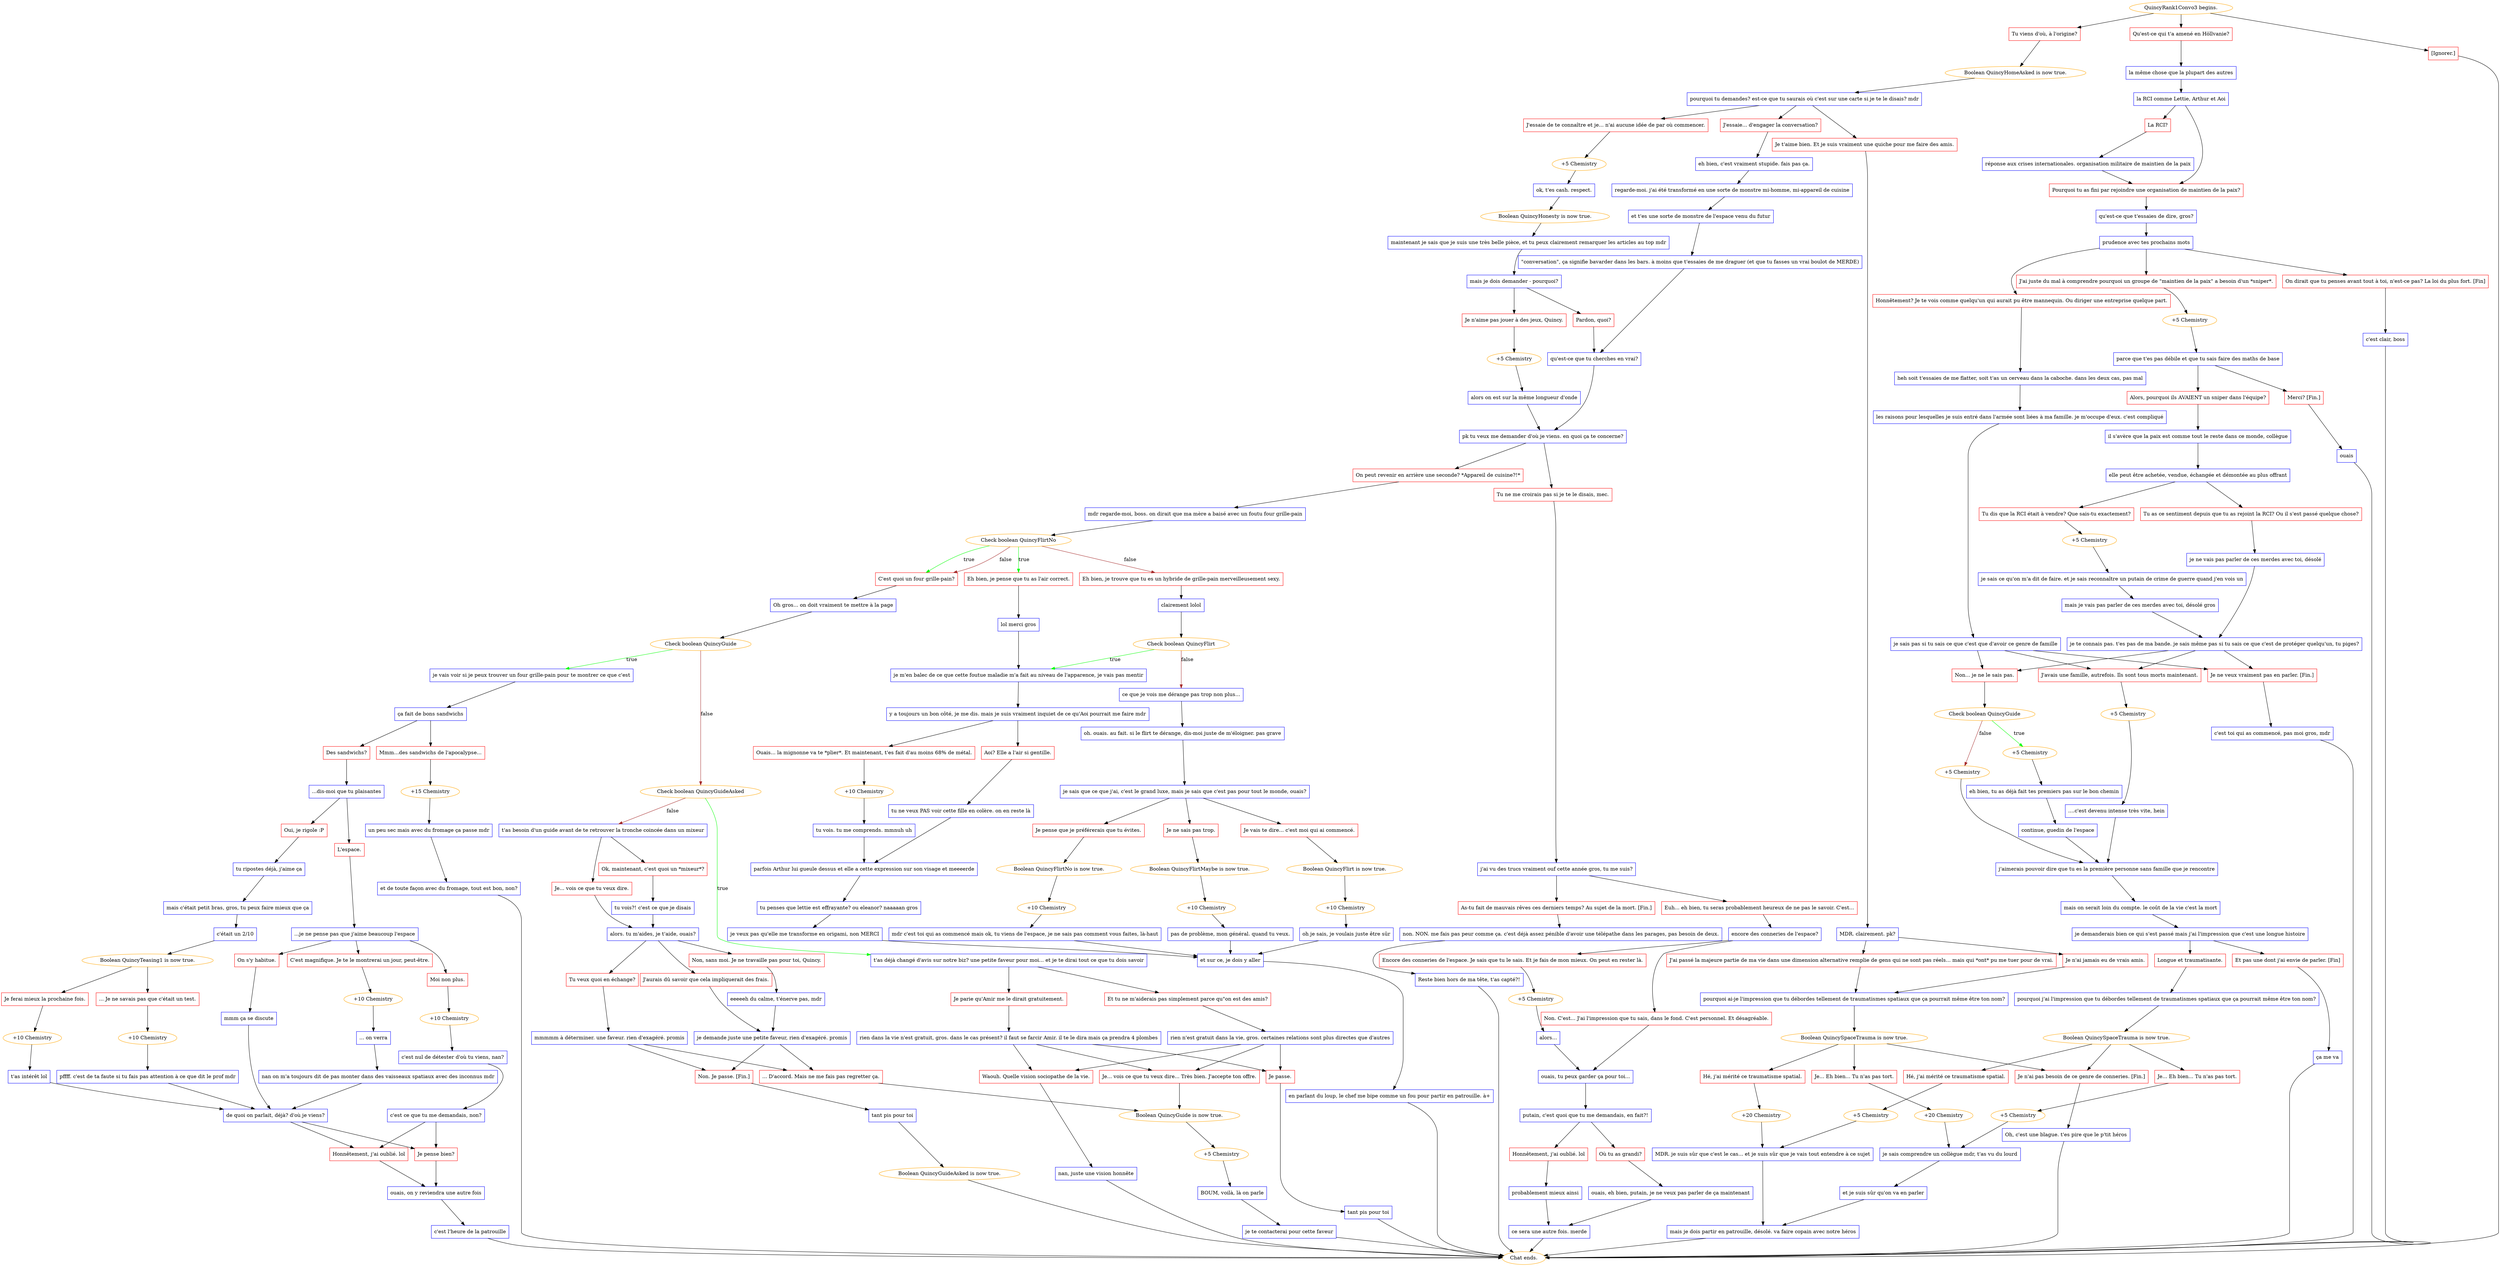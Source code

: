 digraph {
	"QuincyRank1Convo3 begins." [color=orange];
		"QuincyRank1Convo3 begins." -> j2585727796;
		"QuincyRank1Convo3 begins." -> j924524917;
		"QuincyRank1Convo3 begins." -> j3055069876;
	j2585727796 [label="Tu viens d'où, à l'origine?",shape=box,color=red];
		j2585727796 -> j2209874531;
	j924524917 [label="Qu'est-ce qui t'a amené en Höllvanie?",shape=box,color=red];
		j924524917 -> j1048121516;
	j3055069876 [label="[Ignorer.]",shape=box,color=red];
		j3055069876 -> "Chat ends.";
	j2209874531 [label="Boolean QuincyHomeAsked is now true.",color=orange];
		j2209874531 -> j3237136386;
	j1048121516 [label="la même chose que la plupart des autres",shape=box,color=blue];
		j1048121516 -> j330014028;
	"Chat ends." [color=orange];
	j3237136386 [label="pourquoi tu demandes? est-ce que tu saurais où c'est sur une carte si je te le disais? mdr",shape=box,color=blue];
		j3237136386 -> j591443460;
		j3237136386 -> j2662520222;
		j3237136386 -> j3239753842;
	j330014028 [label="la RCI comme Lettie, Arthur et Aoi",shape=box,color=blue];
		j330014028 -> j978569355;
		j330014028 -> j2712343737;
	j591443460 [label="J'essaie... d'engager la conversation?",shape=box,color=red];
		j591443460 -> j3496221300;
	j2662520222 [label="J'essaie de te connaître et je... n'ai aucune idée de par où commencer.",shape=box,color=red];
		j2662520222 -> j2211748601;
	j3239753842 [label="Je t'aime bien. Et je suis vraiment une quiche pour me faire des amis.",shape=box,color=red];
		j3239753842 -> j280981041;
	j978569355 [label="Pourquoi tu as fini par rejoindre une organisation de maintien de la paix?",shape=box,color=red];
		j978569355 -> j3332312;
	j2712343737 [label="La RCI?",shape=box,color=red];
		j2712343737 -> j4064313433;
	j3496221300 [label="eh bien, c'est vraiment stupide. fais pas ça.",shape=box,color=blue];
		j3496221300 -> j1051826602;
	j2211748601 [label="+5 Chemistry",color=orange];
		j2211748601 -> j3312147619;
	j280981041 [label="MDR. clairement. pk?",shape=box,color=blue];
		j280981041 -> j2468464873;
		j280981041 -> j3162876261;
	j3332312 [label="qu'est-ce que t'essaies de dire, gros?",shape=box,color=blue];
		j3332312 -> j3871261569;
	j4064313433 [label="réponse aux crises internationales. organisation militaire de maintien de la paix",shape=box,color=blue];
		j4064313433 -> j978569355;
	j1051826602 [label="regarde-moi. j'ai été transformé en une sorte de monstre mi-homme, mi-appareil de cuisine",shape=box,color=blue];
		j1051826602 -> j3162910343;
	j3312147619 [label="ok, t'es cash. respect.",shape=box,color=blue];
		j3312147619 -> j3873167341;
	j2468464873 [label="Je n'ai jamais eu de vrais amis.",shape=box,color=red];
		j2468464873 -> j141243584;
	j3162876261 [label="J'ai passé la majeure partie de ma vie dans une dimension alternative remplie de gens qui ne sont pas réels... mais qui *ont* pu me tuer pour de vrai.",shape=box,color=red];
		j3162876261 -> j141243584;
	j3871261569 [label="prudence avec tes prochains mots",shape=box,color=blue];
		j3871261569 -> j1891297579;
		j3871261569 -> j1765978623;
		j3871261569 -> j2498976443;
	j3162910343 [label="et t'es une sorte de monstre de l'espace venu du futur",shape=box,color=blue];
		j3162910343 -> j4211518408;
	j3873167341 [label="Boolean QuincyHonesty is now true.",color=orange];
		j3873167341 -> j2199322947;
	j141243584 [label="pourquoi ai-je l'impression que tu débordes tellement de traumatismes spatiaux que ça pourrait même être ton nom?",shape=box,color=blue];
		j141243584 -> j815593362;
	j1891297579 [label="Honnêtement? Je te vois comme quelqu'un qui aurait pu être mannequin. Ou diriger une entreprise quelque part.",shape=box,color=red];
		j1891297579 -> j921799443;
	j1765978623 [label="J'ai juste du mal à comprendre pourquoi un groupe de \"maintien de la paix\" a besoin d'un *sniper*.",shape=box,color=red];
		j1765978623 -> j4160426885;
	j2498976443 [label="On dirait que tu penses avant tout à toi, n'est-ce pas? La loi du plus fort. [Fin]",shape=box,color=red];
		j2498976443 -> j1326681769;
	j4211518408 [label="\"conversation\", ça signifie bavarder dans les bars. à moins que t'essaies de me draguer (et que tu fasses un vrai boulot de MERDE)",shape=box,color=blue];
		j4211518408 -> j958858851;
	j2199322947 [label="maintenant je sais que je suis une très belle pièce, et tu peux clairement remarquer les articles au top mdr",shape=box,color=blue];
		j2199322947 -> j3241317476;
	j815593362 [label="Boolean QuincySpaceTrauma is now true.",color=orange];
		j815593362 -> j1655855168;
		j815593362 -> j3646094846;
		j815593362 -> j1712066409;
	j921799443 [label="heh soit t'essaies de me flatter, soit t'as un cerveau dans la caboche. dans les deux cas, pas mal",shape=box,color=blue];
		j921799443 -> j1065190296;
	j4160426885 [label="+5 Chemistry",color=orange];
		j4160426885 -> j3759884075;
	j1326681769 [label="c'est clair, boss",shape=box,color=blue];
		j1326681769 -> "Chat ends.";
	j958858851 [label="qu'est-ce que tu cherches en vrai?",shape=box,color=blue];
		j958858851 -> j3082964648;
	j3241317476 [label="mais je dois demander - pourquoi?",shape=box,color=blue];
		j3241317476 -> j3498956513;
		j3241317476 -> j410655993;
	j1655855168 [label="Je... Eh bien... Tu n'as pas tort.",shape=box,color=red];
		j1655855168 -> j3958342016;
	j3646094846 [label="Hé, j'ai mérité ce traumatisme spatial.",shape=box,color=red];
		j3646094846 -> j990174388;
	j1712066409 [label="Je n'ai pas besoin de ce genre de conneries. [Fin.]",shape=box,color=red];
		j1712066409 -> j3487976906;
	j1065190296 [label="les raisons pour lesquelles je suis entré dans l'armée sont liées à ma famille. je m'occupe d'eux. c'est compliqué",shape=box,color=blue];
		j1065190296 -> j1600893290;
	j3759884075 [label="parce que t'es pas débile et que tu sais faire des maths de base",shape=box,color=blue];
		j3759884075 -> j1422796549;
		j3759884075 -> j2552241328;
	j3082964648 [label="pk tu veux me demander d'où je viens. en quoi ça te concerne?",shape=box,color=blue];
		j3082964648 -> j443933615;
		j3082964648 -> j650420731;
	j3498956513 [label="Je n'aime pas jouer à des jeux, Quincy.",shape=box,color=red];
		j3498956513 -> j2901832141;
	j410655993 [label="Pardon, quoi?",shape=box,color=red];
		j410655993 -> j958858851;
	j3958342016 [label="+20 Chemistry",color=orange];
		j3958342016 -> j2582090610;
	j990174388 [label="+20 Chemistry",color=orange];
		j990174388 -> j318663614;
	j3487976906 [label="Oh, c'est une blague. t'es pire que le p'tit héros",shape=box,color=blue];
		j3487976906 -> "Chat ends.";
	j1600893290 [label="je sais pas si tu sais ce que c'est que d'avoir ce genre de famille",shape=box,color=blue];
		j1600893290 -> j2667045524;
		j1600893290 -> j3016442889;
		j1600893290 -> j756240636;
	j1422796549 [label="Alors, pourquoi ils AVAIENT un sniper dans l'équipe?",shape=box,color=red];
		j1422796549 -> j2381262950;
	j2552241328 [label="Merci? [Fin.]",shape=box,color=red];
		j2552241328 -> j4183986066;
	j443933615 [label="On peut revenir en arrière une seconde? *Appareil de cuisine?!*",shape=box,color=red];
		j443933615 -> j2141903564;
	j650420731 [label="Tu ne me croirais pas si je te le disais, mec.",shape=box,color=red];
		j650420731 -> j1152698316;
	j2901832141 [label="+5 Chemistry",color=orange];
		j2901832141 -> j4079558985;
	j2582090610 [label="je sais comprendre un collègue mdr, t'as vu du lourd",shape=box,color=blue];
		j2582090610 -> j2992329320;
	j318663614 [label="MDR. je suis sûr que c'est le cas... et je suis sûr que je vais tout entendre à ce sujet",shape=box,color=blue];
		j318663614 -> j75986879;
	j2667045524 [label="Je ne veux vraiment pas en parler. [Fin.]",shape=box,color=red];
		j2667045524 -> j717214682;
	j3016442889 [label="Non... je ne le sais pas.",shape=box,color=red];
		j3016442889 -> j3430472234;
	j756240636 [label="J'avais une famille, autrefois. Ils sont tous morts maintenant.",shape=box,color=red];
		j756240636 -> j2972634866;
	j2381262950 [label="il s'avère que la paix est comme tout le reste dans ce monde, collègue",shape=box,color=blue];
		j2381262950 -> j2448829005;
	j4183986066 [label="ouais",shape=box,color=blue];
		j4183986066 -> "Chat ends.";
	j2141903564 [label="mdr regarde-moi, boss. on dirait que ma mère a baisé avec un foutu four grille-pain",shape=box,color=blue];
		j2141903564 -> j152642287;
	j1152698316 [label="j'ai vu des trucs vraiment ouf cette année gros, tu me suis?",shape=box,color=blue];
		j1152698316 -> j3433148536;
		j1152698316 -> j2494296181;
	j4079558985 [label="alors on est sur la même longueur d'onde",shape=box,color=blue];
		j4079558985 -> j3082964648;
	j2992329320 [label="et je suis sûr qu'on va en parler",shape=box,color=blue];
		j2992329320 -> j75986879;
	j75986879 [label="mais je dois partir en patrouille, désolé. va faire copain avec notre héros",shape=box,color=blue];
		j75986879 -> "Chat ends.";
	j717214682 [label="c'est toi qui as commencé, pas moi gros, mdr",shape=box,color=blue];
		j717214682 -> "Chat ends.";
	j3430472234 [label="Check boolean QuincyGuide",color=orange];
		j3430472234 -> j1775609564 [label=true,color=green];
		j3430472234 -> j2809870654 [label=false,color=brown];
	j2972634866 [label="+5 Chemistry",color=orange];
		j2972634866 -> j733337723;
	j2448829005 [label="elle peut être achetée, vendue, échangée et démontée au plus offrant",shape=box,color=blue];
		j2448829005 -> j1103364071;
		j2448829005 -> j939655800;
	j152642287 [label="Check boolean QuincyFlirtNo",color=orange];
		j152642287 -> j1465467824 [label=true,color=green];
		j152642287 -> j959939854 [label=true,color=green];
		j152642287 -> j514025615 [label=false,color=brown];
		j152642287 -> j1465467824 [label=false,color=brown];
	j3433148536 [label="As-tu fait de mauvais rêves ces derniers temps? Au sujet de la mort. [Fin.]",shape=box,color=red];
		j3433148536 -> j1336263552;
	j2494296181 [label="Euh... eh bien, tu seras probablement heureux de ne pas le savoir. C'est...",shape=box,color=red];
		j2494296181 -> j1849021595;
	j1775609564 [label="+5 Chemistry",color=orange];
		j1775609564 -> j2280438889;
	j2809870654 [label="+5 Chemistry",color=orange];
		j2809870654 -> j1898620772;
	j733337723 [label="....c'est devenu intense très vite, hein",shape=box,color=blue];
		j733337723 -> j1898620772;
	j1103364071 [label="Tu dis que la RCI était à vendre? Que sais-tu exactement?",shape=box,color=red];
		j1103364071 -> j71420742;
	j939655800 [label="Tu as ce sentiment depuis que tu as rejoint la RCI? Ou il s'est passé quelque chose?",shape=box,color=red];
		j939655800 -> j375373704;
	j1465467824 [label="C'est quoi un four grille-pain?",shape=box,color=red];
		j1465467824 -> j4186189189;
	j959939854 [label="Eh bien, je pense que tu as l'air correct.",shape=box,color=red];
		j959939854 -> j2552312652;
	j514025615 [label="Eh bien, je trouve que tu es un hybride de grille-pain merveilleusement sexy.",shape=box,color=red];
		j514025615 -> j2002425501;
	j1336263552 [label="non. NON. me fais pas peur comme ça. c'est déjà assez pénible d'avoir une télépathe dans les parages, pas besoin de deux.",shape=box,color=blue];
		j1336263552 -> j703366086;
	j1849021595 [label="encore des conneries de l'espace?",shape=box,color=blue];
		j1849021595 -> j4073335005;
		j1849021595 -> j1925427164;
	j2280438889 [label="eh bien, tu as déjà fait tes premiers pas sur le bon chemin",shape=box,color=blue];
		j2280438889 -> j1000589657;
	j1898620772 [label="j'aimerais pouvoir dire que tu es la première personne sans famille que je rencontre",shape=box,color=blue];
		j1898620772 -> j2679836332;
	j71420742 [label="+5 Chemistry",color=orange];
		j71420742 -> j1906002594;
	j375373704 [label="je ne vais pas parler de ces merdes avec toi, désolé",shape=box,color=blue];
		j375373704 -> j2163264204;
	j4186189189 [label="Oh gros... on doit vraiment te mettre à la page",shape=box,color=blue];
		j4186189189 -> j3982231780;
	j2552312652 [label="lol merci gros",shape=box,color=blue];
		j2552312652 -> j1950278150;
	j2002425501 [label="clairement lolol",shape=box,color=blue];
		j2002425501 -> j1174243365;
	j703366086 [label="Reste bien hors de ma tête, t'as capté?!",shape=box,color=blue];
		j703366086 -> "Chat ends.";
	j4073335005 [label="Non. C'est... J'ai l'impression que tu sais, dans le fond. C'est personnel. Et désagréable.",shape=box,color=red];
		j4073335005 -> j3687497290;
	j1925427164 [label="Encore des conneries de l'espace. Je sais que tu le sais. Et je fais de mon mieux. On peut en rester là.",shape=box,color=red];
		j1925427164 -> j1856696326;
	j1000589657 [label="continue, guedin de l'espace",shape=box,color=blue];
		j1000589657 -> j1898620772;
	j2679836332 [label="mais on serait loin du compte. le coût de la vie c'est la mort",shape=box,color=blue];
		j2679836332 -> j437611379;
	j1906002594 [label="je sais ce qu'on m'a dit de faire. et je sais reconnaître un putain de crime de guerre quand j'en vois un",shape=box,color=blue];
		j1906002594 -> j157958296;
	j2163264204 [label="je te connais pas. t'es pas de ma bande. je sais même pas si tu sais ce que c'est de protéger quelqu'un, tu piges?",shape=box,color=blue];
		j2163264204 -> j2667045524;
		j2163264204 -> j3016442889;
		j2163264204 -> j756240636;
	j3982231780 [label="Check boolean QuincyGuide",color=orange];
		j3982231780 -> j2285801426 [label=true,color=green];
		j3982231780 -> j3551955468 [label=false,color=brown];
	j1950278150 [label="je m'en balec de ce que cette foutue maladie m'a fait au niveau de l'apparence, je vais pas mentir",shape=box,color=blue];
		j1950278150 -> j2197810891;
	j1174243365 [label="Check boolean QuincyFlirt",color=orange];
		j1174243365 -> j1950278150 [label=true,color=green];
		j1174243365 -> j2667375431 [label=false,color=brown];
	j3687497290 [label="ouais, tu peux garder ça pour toi...",shape=box,color=blue];
		j3687497290 -> j1919493201;
	j1856696326 [label="+5 Chemistry",color=orange];
		j1856696326 -> j3005532948;
	j437611379 [label="je demanderais bien ce qui s'est passé mais j'ai l'impression que c'est une longue histoire",shape=box,color=blue];
		j437611379 -> j680155534;
		j437611379 -> j3697889429;
	j157958296 [label="mais je vais pas parler de ces merdes avec toi, désolé gros",shape=box,color=blue];
		j157958296 -> j2163264204;
	j2285801426 [label="je vais voir si je peux trouver un four grille-pain pour te montrer ce que c'est",shape=box,color=blue];
		j2285801426 -> j3427203373;
	j3551955468 [label="Check boolean QuincyGuideAsked",color=orange];
		j3551955468 -> j716675213 [label=true,color=green];
		j3551955468 -> j3382083259 [label=false,color=brown];
	j2197810891 [label="y a toujours un bon côté, je me dis. mais je suis vraiment inquiet de ce qu'Aoi pourrait me faire mdr",shape=box,color=blue];
		j2197810891 -> j1097770993;
		j2197810891 -> j405595032;
	j2667375431 [label="ce que je vois me dérange pas trop non plus...",shape=box,color=blue];
		j2667375431 -> j3007508293;
	j1919493201 [label="putain, c'est quoi que tu me demandais, en fait?!",shape=box,color=blue];
		j1919493201 -> j630118034;
		j1919493201 -> j2239027257;
	j3005532948 [label="alors...",shape=box,color=blue];
		j3005532948 -> j3687497290;
	j680155534 [label="Longue et traumatisante.",shape=box,color=red];
		j680155534 -> j1308549148;
	j3697889429 [label="Et pas une dont j'ai envie de parler. [Fin]",shape=box,color=red];
		j3697889429 -> j1334558299;
	j3427203373 [label="ça fait de bons sandwichs",shape=box,color=blue];
		j3427203373 -> j4076020912;
		j3427203373 -> j2131827923;
	j716675213 [label="t'as déjà changé d'avis sur notre biz? une petite faveur pour moi... et je te dirai tout ce que tu dois savoir",shape=box,color=blue];
		j716675213 -> j379692402;
		j716675213 -> j3294398699;
	j3382083259 [label="t'as besoin d'un guide avant de te retrouver la tronche coincée dans un mixeur",shape=box,color=blue];
		j3382083259 -> j723098339;
		j3382083259 -> j1090571220;
	j1097770993 [label="Aoi? Elle a l'air si gentille.",shape=box,color=red];
		j1097770993 -> j1833846336;
	j405595032 [label="Ouais... la mignonne va te *plier*. Et maintenant, t'es fait d'au moins 68% de métal.",shape=box,color=red];
		j405595032 -> j2677114548;
	j3007508293 [label="oh. ouais. au fait. si le flirt te dérange, dis-moi juste de m'éloigner. pas grave",shape=box,color=blue];
		j3007508293 -> j2694073607;
	j630118034 [label="Où tu as grandi?",shape=box,color=red];
		j630118034 -> j3452452632;
	j2239027257 [label="Honnêtement, j'ai oublié. lol",shape=box,color=red];
		j2239027257 -> j1361585351;
	j1308549148 [label="pourquoi j'ai l'impression que tu débordes tellement de traumatismes spatiaux que ça pourrait même être ton nom?",shape=box,color=blue];
		j1308549148 -> j2207447772;
	j1334558299 [label="ça me va",shape=box,color=blue];
		j1334558299 -> "Chat ends.";
	j4076020912 [label="Mmm...des sandwichs de l'apocalypse...",shape=box,color=red];
		j4076020912 -> j2110986611;
	j2131827923 [label="Des sandwichs?",shape=box,color=red];
		j2131827923 -> j2342612715;
	j379692402 [label="Je parie qu'Amir me le dirait gratuitement.",shape=box,color=red];
		j379692402 -> j386161693;
	j3294398699 [label="Et tu ne m'aiderais pas simplement parce qu\"on est des amis?",shape=box,color=red];
		j3294398699 -> j2628099850;
	j723098339 [label="Ok, maintenant, c'est quoi un *mixeur*?",shape=box,color=red];
		j723098339 -> j3309298494;
	j1090571220 [label="Je... vois ce que tu veux dire.",shape=box,color=red];
		j1090571220 -> j1298696322;
	j1833846336 [label="tu ne veux PAS voir cette fille en colère. on en reste là",shape=box,color=blue];
		j1833846336 -> j2035073705;
	j2677114548 [label="+10 Chemistry",color=orange];
		j2677114548 -> j2118074808;
	j2694073607 [label="je sais que ce que j'ai, c'est le grand luxe, mais je sais que c'est pas pour tout le monde, ouais?",shape=box,color=blue];
		j2694073607 -> j62445012;
		j2694073607 -> j3473683317;
		j2694073607 -> j1613648034;
	j3452452632 [label="ouais, eh bien, putain, je ne veux pas parler de ça maintenant",shape=box,color=blue];
		j3452452632 -> j1800062389;
	j1361585351 [label="probablement mieux ainsi",shape=box,color=blue];
		j1361585351 -> j1800062389;
	j2207447772 [label="Boolean QuincySpaceTrauma is now true.",color=orange];
		j2207447772 -> j988734758;
		j2207447772 -> j1158176353;
		j2207447772 -> j1712066409;
	j2110986611 [label="+15 Chemistry",color=orange];
		j2110986611 -> j651083890;
	j2342612715 [label="...dis-moi que tu plaisantes",shape=box,color=blue];
		j2342612715 -> j2148069256;
		j2342612715 -> j4086752823;
	j386161693 [label="rien dans la vie n'est gratuit, gros. dans le cas présent? il faut se farcir Amir. il te le dira mais ça prendra 4 plombes",shape=box,color=blue];
		j386161693 -> j3687432891;
		j386161693 -> j3644184323;
		j386161693 -> j3169053970;
	j2628099850 [label="rien n'est gratuit dans la vie, gros. certaines relations sont plus directes que d'autres",shape=box,color=blue];
		j2628099850 -> j3687432891;
		j2628099850 -> j3644184323;
		j2628099850 -> j3169053970;
	j3309298494 [label="tu vois?! c'est ce que je disais",shape=box,color=blue];
		j3309298494 -> j1298696322;
	j1298696322 [label="alors. tu m'aides, je t'aide, ouais?",shape=box,color=blue];
		j1298696322 -> j2549112327;
		j1298696322 -> j2540435211;
		j1298696322 -> j2108027213;
	j2035073705 [label="parfois Arthur lui gueule dessus et elle a cette expression sur son visage et meeeerde",shape=box,color=blue];
		j2035073705 -> j836328565;
	j2118074808 [label="tu vois. tu me comprends. mmnuh uh",shape=box,color=blue];
		j2118074808 -> j2035073705;
	j62445012 [label="Je ne sais pas trop.",shape=box,color=red];
		j62445012 -> j3389934961;
	j3473683317 [label="Je vais te dire... c'est moi qui ai commencé.",shape=box,color=red];
		j3473683317 -> j2790549090;
	j1613648034 [label="Je pense que je préférerais que tu évites.",shape=box,color=red];
		j1613648034 -> j471426300;
	j1800062389 [label="ce sera une autre fois. merde",shape=box,color=blue];
		j1800062389 -> "Chat ends.";
	j988734758 [label="Je... Eh bien... Tu n'as pas tort.",shape=box,color=red];
		j988734758 -> j371114340;
	j1158176353 [label="Hé, j'ai mérité ce traumatisme spatial.",shape=box,color=red];
		j1158176353 -> j3232257502;
	j651083890 [label="un peu sec mais avec du fromage ça passe mdr",shape=box,color=blue];
		j651083890 -> j3941432889;
	j2148069256 [label="Oui, je rigole :P",shape=box,color=red];
		j2148069256 -> j1285553663;
	j4086752823 [label="L'espace.",shape=box,color=red];
		j4086752823 -> j274525902;
	j3687432891 [label="Je... vois ce que tu veux dire... Très bien. J'accepte ton offre.",shape=box,color=red];
		j3687432891 -> j3480156708;
	j3644184323 [label="Waouh. Quelle vision sociopathe de la vie.",shape=box,color=red];
		j3644184323 -> j3568998170;
	j3169053970 [label="Je passe.",shape=box,color=red];
		j3169053970 -> j3973439584;
	j2549112327 [label="Tu veux quoi en échange?",shape=box,color=red];
		j2549112327 -> j1047561549;
	j2540435211 [label="J'aurais dû savoir que cela impliquerait des frais.",shape=box,color=red];
		j2540435211 -> j198267790;
	j2108027213 [label="Non, sans moi. Je ne travaille pas pour toi, Quincy.",shape=box,color=red];
		j2108027213 -> j2006303436;
	j836328565 [label="tu penses que lettie est effrayante? ou eleanor? naaaaan gros",shape=box,color=blue];
		j836328565 -> j1154982303;
	j3389934961 [label="Boolean QuincyFlirtMaybe is now true.",color=orange];
		j3389934961 -> j3694419082;
	j2790549090 [label="Boolean QuincyFlirt is now true.",color=orange];
		j2790549090 -> j4130057983;
	j471426300 [label="Boolean QuincyFlirtNo is now true.",color=orange];
		j471426300 -> j1666614884;
	j371114340 [label="+5 Chemistry",color=orange];
		j371114340 -> j2582090610;
	j3232257502 [label="+5 Chemistry",color=orange];
		j3232257502 -> j318663614;
	j3941432889 [label="et de toute façon avec du fromage, tout est bon, non?",shape=box,color=blue];
		j3941432889 -> "Chat ends.";
	j1285553663 [label="tu ripostes déjà, j'aime ça",shape=box,color=blue];
		j1285553663 -> j3538885582;
	j274525902 [label="...je ne pense pas que j'aime beaucoup l'espace",shape=box,color=blue];
		j274525902 -> j48520941;
		j274525902 -> j1019648000;
		j274525902 -> j108710701;
	j3480156708 [label="Boolean QuincyGuide is now true.",color=orange];
		j3480156708 -> j3050814593;
	j3568998170 [label="nan, juste une vision honnête",shape=box,color=blue];
		j3568998170 -> "Chat ends.";
	j3973439584 [label="tant pis pour toi",shape=box,color=blue];
		j3973439584 -> "Chat ends.";
	j1047561549 [label="mmmmm à déterminer. une faveur. rien d'exagéré. promis",shape=box,color=blue];
		j1047561549 -> j2088836903;
		j1047561549 -> j3964528244;
	j198267790 [label="je demande juste une petite faveur, rien d'exagéré. promis",shape=box,color=blue];
		j198267790 -> j2088836903;
		j198267790 -> j3964528244;
	j2006303436 [label="eeeeeh du calme, t'énerve pas, mdr",shape=box,color=blue];
		j2006303436 -> j198267790;
	j1154982303 [label="je veux pas qu'elle me transforme en origami, non MERCI",shape=box,color=blue];
		j1154982303 -> j3252415467;
	j3694419082 [label="+10 Chemistry",color=orange];
		j3694419082 -> j1911537155;
	j4130057983 [label="+10 Chemistry",color=orange];
		j4130057983 -> j3715998313;
	j1666614884 [label="+10 Chemistry",color=orange];
		j1666614884 -> j701848497;
	j3538885582 [label="mais c'était petit bras, gros, tu peux faire mieux que ça",shape=box,color=blue];
		j3538885582 -> j1817727643;
	j48520941 [label="Moi non plus.",shape=box,color=red];
		j48520941 -> j2049086863;
	j1019648000 [label="On s'y habitue.",shape=box,color=red];
		j1019648000 -> j757509922;
	j108710701 [label="C'est magnifique. Je te le montrerai un jour, peut-être.",shape=box,color=red];
		j108710701 -> j3994107683;
	j3050814593 [label="+5 Chemistry",color=orange];
		j3050814593 -> j3984356972;
	j2088836903 [label="... D'accord. Mais ne me fais pas regretter ça.",shape=box,color=red];
		j2088836903 -> j3480156708;
	j3964528244 [label="Non. Je passe. [Fin.]",shape=box,color=red];
		j3964528244 -> j4230621063;
	j3252415467 [label="et sur ce, je dois y aller",shape=box,color=blue];
		j3252415467 -> j292017625;
	j1911537155 [label="pas de problème, mon général. quand tu veux.",shape=box,color=blue];
		j1911537155 -> j3252415467;
	j3715998313 [label="oh je sais, je voulais juste être sûr",shape=box,color=blue];
		j3715998313 -> j3252415467;
	j701848497 [label="mdr c'est toi qui as commencé mais ok, tu viens de l'espace, je ne sais pas comment vous faites, là-haut",shape=box,color=blue];
		j701848497 -> j3252415467;
	j1817727643 [label="c'était un 2/10",shape=box,color=blue];
		j1817727643 -> j3120528918;
	j2049086863 [label="+10 Chemistry",color=orange];
		j2049086863 -> j1042110182;
	j757509922 [label="mmm ça se discute",shape=box,color=blue];
		j757509922 -> j2020901837;
	j3994107683 [label="+10 Chemistry",color=orange];
		j3994107683 -> j975677415;
	j3984356972 [label="BOUM, voilà, là on parle",shape=box,color=blue];
		j3984356972 -> j550627625;
	j4230621063 [label="tant pis pour toi",shape=box,color=blue];
		j4230621063 -> j3271907097;
	j292017625 [label="en parlant du loup, le chef me bipe comme un fou pour partir en patrouille. à+",shape=box,color=blue];
		j292017625 -> "Chat ends.";
	j3120528918 [label="Boolean QuincyTeasing1 is now true.",color=orange];
		j3120528918 -> j3945942894;
		j3120528918 -> j882417844;
	j1042110182 [label="c'est nul de détester d'où tu viens, nan?",shape=box,color=blue];
		j1042110182 -> j1410843336;
	j2020901837 [label="de quoi on parlait, déjà? d'où je viens?",shape=box,color=blue];
		j2020901837 -> j1272238016;
		j2020901837 -> j3608431410;
	j975677415 [label="... on verra",shape=box,color=blue];
		j975677415 -> j3837673797;
	j550627625 [label="je te contacterai pour cette faveur",shape=box,color=blue];
		j550627625 -> "Chat ends.";
	j3271907097 [label="Boolean QuincyGuideAsked is now true.",color=orange];
		j3271907097 -> "Chat ends.";
	j3945942894 [label="Je ferai mieux la prochaine fois.",shape=box,color=red];
		j3945942894 -> j3340786293;
	j882417844 [label="... Je ne savais pas que c'était un test.",shape=box,color=red];
		j882417844 -> j3509998791;
	j1410843336 [label="c'est ce que tu me demandais, non?",shape=box,color=blue];
		j1410843336 -> j1272238016;
		j1410843336 -> j3608431410;
	j1272238016 [label="Je pense bien?",shape=box,color=red];
		j1272238016 -> j3174869805;
	j3608431410 [label="Honnêtement, j'ai oublié. lol",shape=box,color=red];
		j3608431410 -> j3174869805;
	j3837673797 [label="nan on m'a toujours dit de pas monter dans des vaisseaux spatiaux avec des inconnus mdr",shape=box,color=blue];
		j3837673797 -> j2020901837;
	j3340786293 [label="+10 Chemistry",color=orange];
		j3340786293 -> j956168863;
	j3509998791 [label="+10 Chemistry",color=orange];
		j3509998791 -> j2936537207;
	j3174869805 [label="ouais, on y reviendra une autre fois",shape=box,color=blue];
		j3174869805 -> j1000345417;
	j956168863 [label="t'as intérêt lol",shape=box,color=blue];
		j956168863 -> j2020901837;
	j2936537207 [label="pffff. c'est de ta faute si tu fais pas attention à ce que dit le prof mdr",shape=box,color=blue];
		j2936537207 -> j2020901837;
	j1000345417 [label="c'est l'heure de la patrouille",shape=box,color=blue];
		j1000345417 -> "Chat ends.";
}